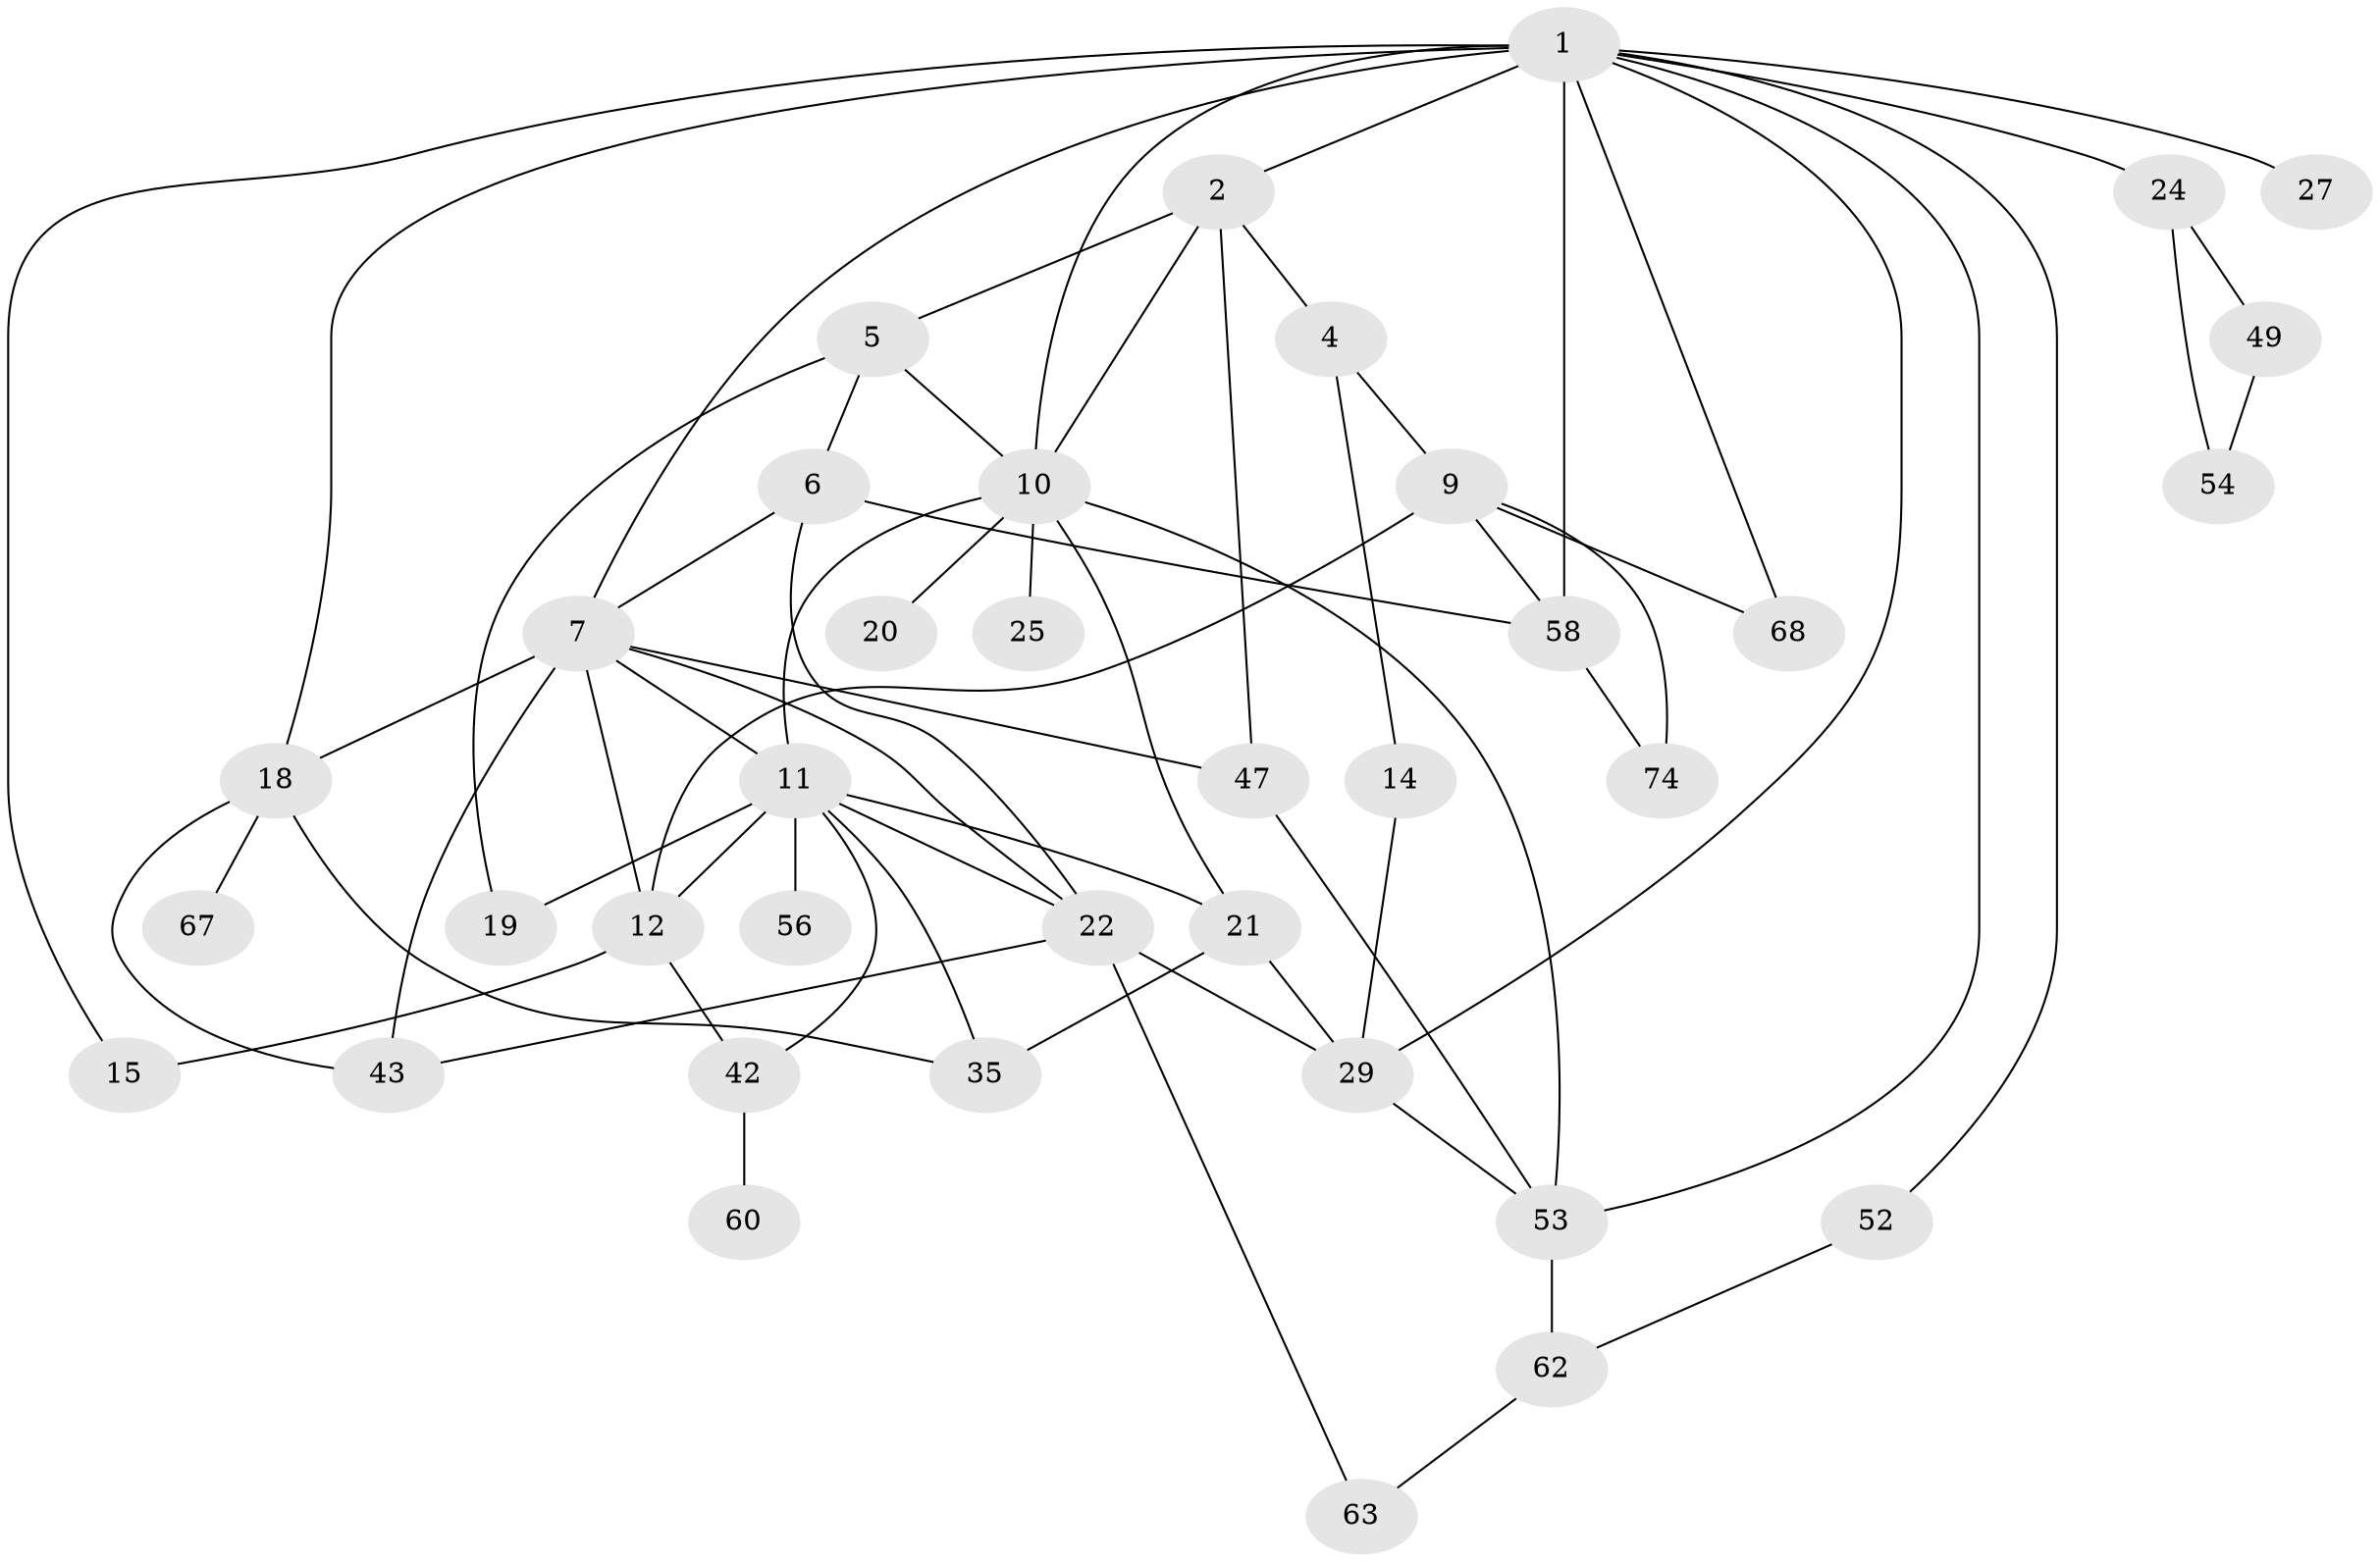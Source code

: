 // original degree distribution, {5: 0.0945945945945946, 8: 0.013513513513513514, 3: 0.2702702702702703, 4: 0.12162162162162163, 7: 0.02702702702702703, 2: 0.35135135135135137, 1: 0.12162162162162163}
// Generated by graph-tools (version 1.1) at 2025/17/03/04/25 18:17:13]
// undirected, 37 vertices, 67 edges
graph export_dot {
graph [start="1"]
  node [color=gray90,style=filled];
  1 [super="+17+3"];
  2 [super="+28"];
  4;
  5;
  6 [super="+31"];
  7 [super="+59"];
  9 [super="+16"];
  10 [super="+13"];
  11 [super="+26"];
  12 [super="+45"];
  14;
  15 [super="+72"];
  18 [super="+70+38"];
  19;
  20;
  21 [super="+23"];
  22 [super="+41"];
  24;
  25;
  27;
  29 [super="+36"];
  35 [super="+50"];
  42;
  43 [super="+51"];
  47;
  49 [super="+55"];
  52;
  53;
  54 [super="+65"];
  56 [super="+64"];
  58 [super="+61"];
  60;
  62 [super="+66"];
  63;
  67;
  68;
  74;
  1 -- 2;
  1 -- 24;
  1 -- 18 [weight=2];
  1 -- 29;
  1 -- 68;
  1 -- 7;
  1 -- 10;
  1 -- 15;
  1 -- 52;
  1 -- 53;
  1 -- 58 [weight=2];
  1 -- 27;
  2 -- 4;
  2 -- 5;
  2 -- 10;
  2 -- 47;
  4 -- 9;
  4 -- 14;
  5 -- 6;
  5 -- 19;
  5 -- 10;
  6 -- 7;
  6 -- 58;
  6 -- 22;
  7 -- 12;
  7 -- 18;
  7 -- 22;
  7 -- 47;
  7 -- 11;
  7 -- 43;
  9 -- 68;
  9 -- 74;
  9 -- 12;
  9 -- 58;
  10 -- 11;
  10 -- 20;
  10 -- 53;
  10 -- 21;
  10 -- 25;
  11 -- 22;
  11 -- 19;
  11 -- 35;
  11 -- 21;
  11 -- 56;
  11 -- 42;
  11 -- 12;
  12 -- 15;
  12 -- 42;
  14 -- 29;
  18 -- 35;
  18 -- 67;
  18 -- 43;
  21 -- 29;
  21 -- 35;
  22 -- 43;
  22 -- 29;
  22 -- 63;
  24 -- 49;
  24 -- 54;
  29 -- 53;
  42 -- 60;
  47 -- 53;
  49 -- 54;
  52 -- 62;
  53 -- 62;
  58 -- 74;
  62 -- 63;
}

